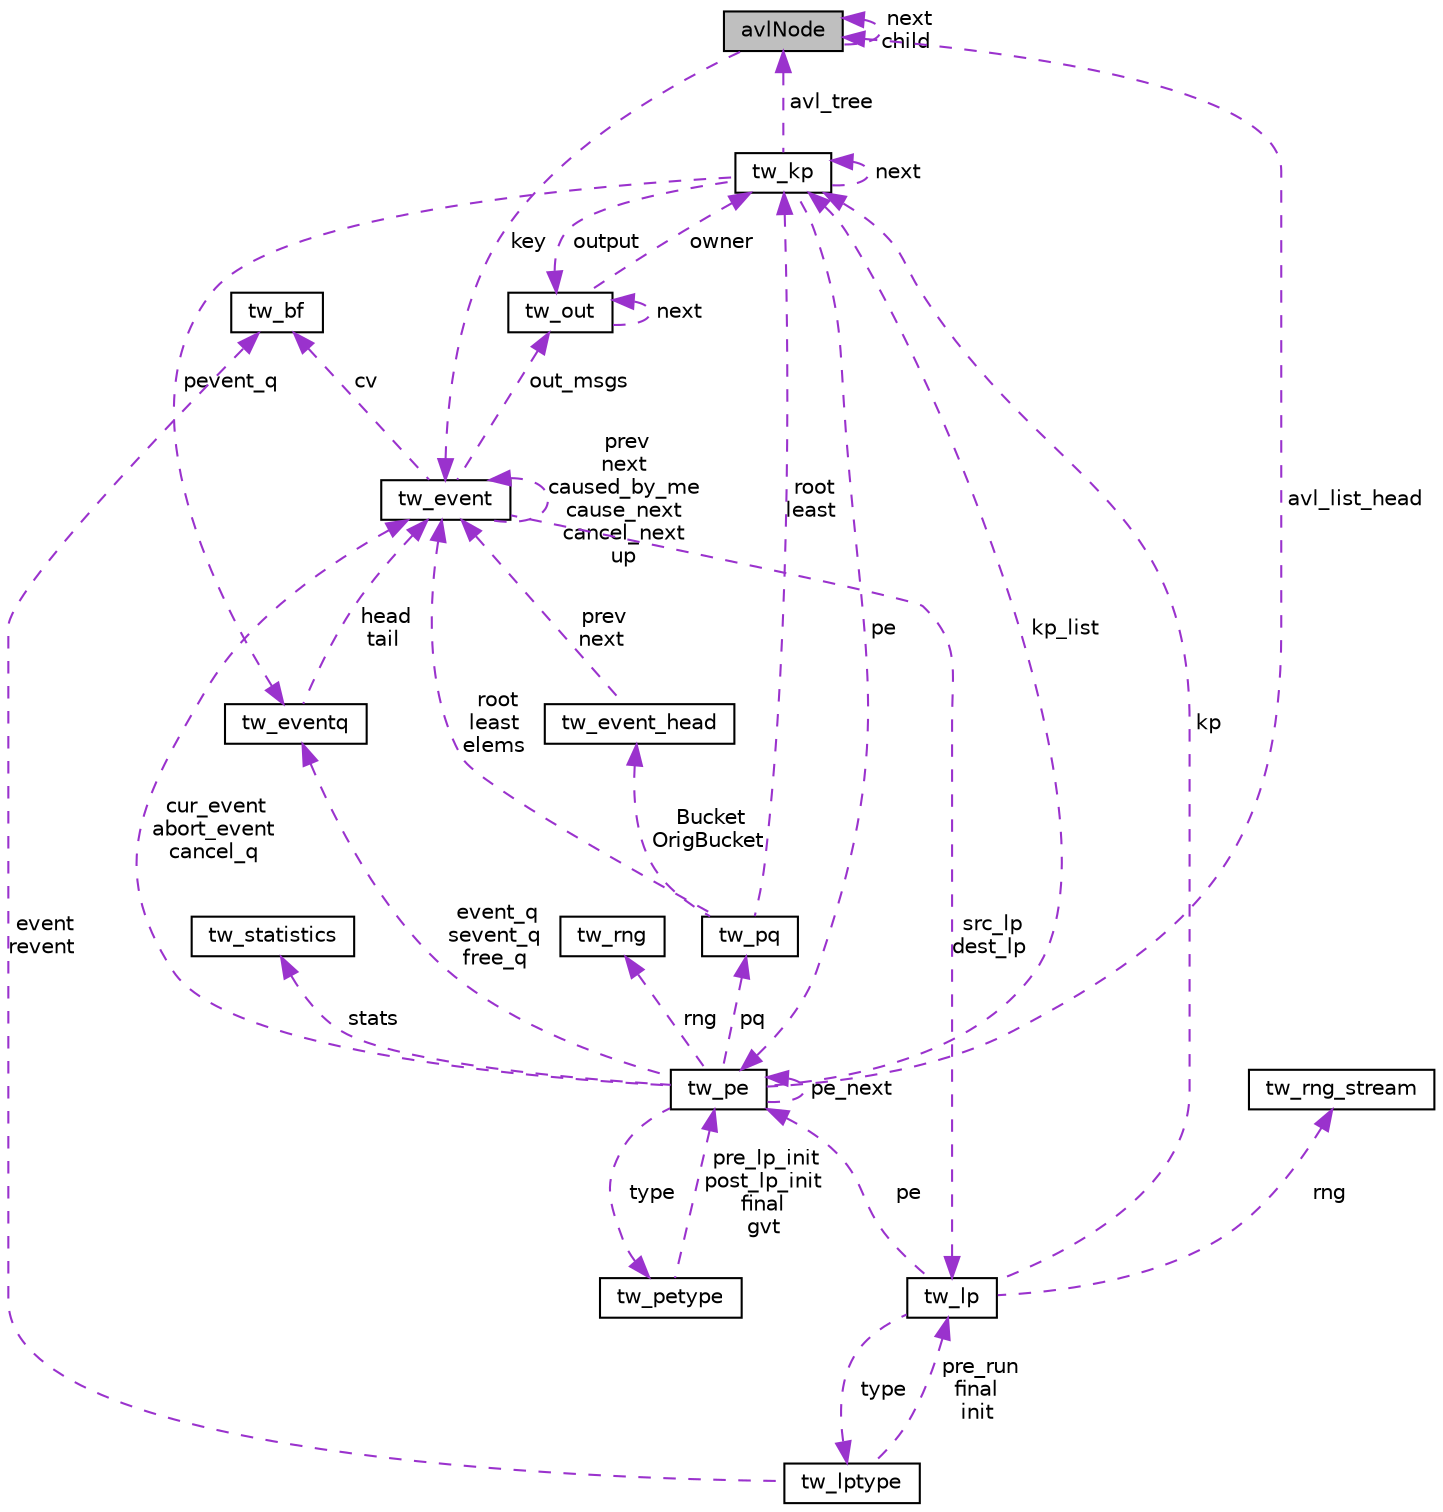 digraph G
{
  edge [fontname="Helvetica",fontsize="10",labelfontname="Helvetica",labelfontsize="10"];
  node [fontname="Helvetica",fontsize="10",shape=record];
  Node1 [label="avlNode",height=0.2,width=0.4,color="black", fillcolor="grey75", style="filled" fontcolor="black"];
  Node1 -> Node1 [dir="back",color="darkorchid3",fontsize="10",style="dashed",label=" next\nchild" ,fontname="Helvetica"];
  Node2 -> Node1 [dir="back",color="darkorchid3",fontsize="10",style="dashed",label=" key" ,fontname="Helvetica"];
  Node2 [label="tw_event",height=0.2,width=0.4,color="black", fillcolor="white", style="filled",URL="$structtw__event.html",tooltip="Event Stucture."];
  Node3 -> Node2 [dir="back",color="darkorchid3",fontsize="10",style="dashed",label=" out_msgs" ,fontname="Helvetica"];
  Node3 [label="tw_out",height=0.2,width=0.4,color="black", fillcolor="white", style="filled",URL="$structtw__out.html",tooltip="Rollback-aware output mechanism."];
  Node3 -> Node3 [dir="back",color="darkorchid3",fontsize="10",style="dashed",label=" next" ,fontname="Helvetica"];
  Node4 -> Node3 [dir="back",color="darkorchid3",fontsize="10",style="dashed",label=" owner" ,fontname="Helvetica"];
  Node4 [label="tw_kp",height=0.2,width=0.4,color="black", fillcolor="white", style="filled",URL="$structtw__kp.html"];
  Node5 -> Node4 [dir="back",color="darkorchid3",fontsize="10",style="dashed",label=" pevent_q" ,fontname="Helvetica"];
  Node5 [label="tw_eventq",height=0.2,width=0.4,color="black", fillcolor="white", style="filled",URL="$structtw__eventq.html"];
  Node2 -> Node5 [dir="back",color="darkorchid3",fontsize="10",style="dashed",label=" head\ntail" ,fontname="Helvetica"];
  Node3 -> Node4 [dir="back",color="darkorchid3",fontsize="10",style="dashed",label=" output" ,fontname="Helvetica"];
  Node1 -> Node4 [dir="back",color="darkorchid3",fontsize="10",style="dashed",label=" avl_tree" ,fontname="Helvetica"];
  Node4 -> Node4 [dir="back",color="darkorchid3",fontsize="10",style="dashed",label=" next" ,fontname="Helvetica"];
  Node6 -> Node4 [dir="back",color="darkorchid3",fontsize="10",style="dashed",label=" pe" ,fontname="Helvetica"];
  Node6 [label="tw_pe",height=0.2,width=0.4,color="black", fillcolor="white", style="filled",URL="$structtw__pe.html",tooltip="Holds the entire PE state."];
  Node5 -> Node6 [dir="back",color="darkorchid3",fontsize="10",style="dashed",label=" event_q\nsevent_q\nfree_q" ,fontname="Helvetica"];
  Node7 -> Node6 [dir="back",color="darkorchid3",fontsize="10",style="dashed",label=" stats" ,fontname="Helvetica"];
  Node7 [label="tw_statistics",height=0.2,width=0.4,color="black", fillcolor="white", style="filled",URL="$structtw__statistics.html",tooltip="Statistics tallied over the duration of the simulation."];
  Node8 -> Node6 [dir="back",color="darkorchid3",fontsize="10",style="dashed",label=" type" ,fontname="Helvetica"];
  Node8 [label="tw_petype",height=0.2,width=0.4,color="black", fillcolor="white", style="filled",URL="$structtw__petype.html",tooltip="Virtual Functions for per PE ops."];
  Node6 -> Node8 [dir="back",color="darkorchid3",fontsize="10",style="dashed",label=" pre_lp_init\npost_lp_init\nfinal\ngvt" ,fontname="Helvetica"];
  Node1 -> Node6 [dir="back",color="darkorchid3",fontsize="10",style="dashed",label=" avl_list_head" ,fontname="Helvetica"];
  Node9 -> Node6 [dir="back",color="darkorchid3",fontsize="10",style="dashed",label=" pq" ,fontname="Helvetica"];
  Node9 [label="tw_pq",height=0.2,width=0.4,color="black", fillcolor="white", style="filled",URL="$structtw__pq.html"];
  Node10 -> Node9 [dir="back",color="darkorchid3",fontsize="10",style="dashed",label=" Bucket\nOrigBucket" ,fontname="Helvetica"];
  Node10 [label="tw_event_head",height=0.2,width=0.4,color="black", fillcolor="white", style="filled",URL="$structtw__event__head.html"];
  Node2 -> Node10 [dir="back",color="darkorchid3",fontsize="10",style="dashed",label=" prev\nnext" ,fontname="Helvetica"];
  Node2 -> Node9 [dir="back",color="darkorchid3",fontsize="10",style="dashed",label=" root\nleast\nelems" ,fontname="Helvetica"];
  Node4 -> Node9 [dir="back",color="darkorchid3",fontsize="10",style="dashed",label=" root\nleast" ,fontname="Helvetica"];
  Node2 -> Node6 [dir="back",color="darkorchid3",fontsize="10",style="dashed",label=" cur_event\nabort_event\ncancel_q" ,fontname="Helvetica"];
  Node4 -> Node6 [dir="back",color="darkorchid3",fontsize="10",style="dashed",label=" kp_list" ,fontname="Helvetica"];
  Node6 -> Node6 [dir="back",color="darkorchid3",fontsize="10",style="dashed",label=" pe_next" ,fontname="Helvetica"];
  Node11 -> Node6 [dir="back",color="darkorchid3",fontsize="10",style="dashed",label=" rng" ,fontname="Helvetica"];
  Node11 [label="tw_rng",height=0.2,width=0.4,color="black", fillcolor="white", style="filled",URL="$structtw__rng.html"];
  Node12 -> Node2 [dir="back",color="darkorchid3",fontsize="10",style="dashed",label=" src_lp\ndest_lp" ,fontname="Helvetica"];
  Node12 [label="tw_lp",height=0.2,width=0.4,color="black", fillcolor="white", style="filled",URL="$structtw__lp.html",tooltip="LP State Structure."];
  Node13 -> Node12 [dir="back",color="darkorchid3",fontsize="10",style="dashed",label=" rng" ,fontname="Helvetica"];
  Node13 [label="tw_rng_stream",height=0.2,width=0.4,color="black", fillcolor="white", style="filled",URL="$structtw__rng__stream.html"];
  Node14 -> Node12 [dir="back",color="darkorchid3",fontsize="10",style="dashed",label=" type" ,fontname="Helvetica"];
  Node14 [label="tw_lptype",height=0.2,width=0.4,color="black", fillcolor="white", style="filled",URL="$structtw__lptype.html",tooltip="Function Pointers for ROSS Event Handlers."];
  Node15 -> Node14 [dir="back",color="darkorchid3",fontsize="10",style="dashed",label=" event\nrevent" ,fontname="Helvetica"];
  Node15 [label="tw_bf",height=0.2,width=0.4,color="black", fillcolor="white", style="filled",URL="$structtw__bf.html",tooltip="Reverse Computation Bitfield."];
  Node12 -> Node14 [dir="back",color="darkorchid3",fontsize="10",style="dashed",label=" pre_run\nfinal\ninit" ,fontname="Helvetica"];
  Node4 -> Node12 [dir="back",color="darkorchid3",fontsize="10",style="dashed",label=" kp" ,fontname="Helvetica"];
  Node6 -> Node12 [dir="back",color="darkorchid3",fontsize="10",style="dashed",label=" pe" ,fontname="Helvetica"];
  Node15 -> Node2 [dir="back",color="darkorchid3",fontsize="10",style="dashed",label=" cv" ,fontname="Helvetica"];
  Node2 -> Node2 [dir="back",color="darkorchid3",fontsize="10",style="dashed",label=" prev\nnext\ncaused_by_me\ncause_next\ncancel_next\nup" ,fontname="Helvetica"];
}
